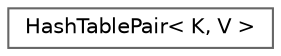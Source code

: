 digraph "Graphical Class Hierarchy"
{
 // LATEX_PDF_SIZE
  bgcolor="transparent";
  edge [fontname=Helvetica,fontsize=10,labelfontname=Helvetica,labelfontsize=10];
  node [fontname=Helvetica,fontsize=10,shape=box,height=0.2,width=0.4];
  rankdir="LR";
  Node0 [id="Node000000",label="HashTablePair\< K, V \>",height=0.2,width=0.4,color="grey40", fillcolor="white", style="filled",URL="$structFoam_1_1Detail_1_1HashTablePair.html",tooltip="Internal storage type for HashTable."];
}
